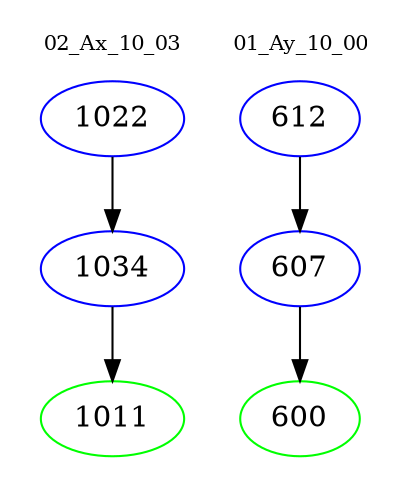 digraph{
subgraph cluster_0 {
color = white
label = "02_Ax_10_03";
fontsize=10;
T0_1022 [label="1022", color="blue"]
T0_1022 -> T0_1034 [color="black"]
T0_1034 [label="1034", color="blue"]
T0_1034 -> T0_1011 [color="black"]
T0_1011 [label="1011", color="green"]
}
subgraph cluster_1 {
color = white
label = "01_Ay_10_00";
fontsize=10;
T1_612 [label="612", color="blue"]
T1_612 -> T1_607 [color="black"]
T1_607 [label="607", color="blue"]
T1_607 -> T1_600 [color="black"]
T1_600 [label="600", color="green"]
}
}
